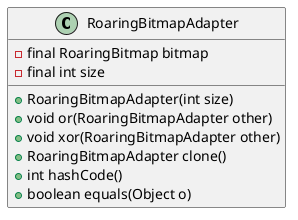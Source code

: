@startuml

class RoaringBitmapAdapter {
    - final RoaringBitmap bitmap
    - final int size

    + RoaringBitmapAdapter(int size)
    + void or(RoaringBitmapAdapter other)
    + void xor(RoaringBitmapAdapter other)
    + RoaringBitmapAdapter clone()
    + int hashCode()
    + boolean equals(Object o)
}
@enduml
